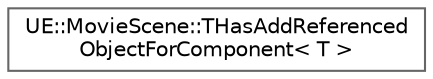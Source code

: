 digraph "Graphical Class Hierarchy"
{
 // INTERACTIVE_SVG=YES
 // LATEX_PDF_SIZE
  bgcolor="transparent";
  edge [fontname=Helvetica,fontsize=10,labelfontname=Helvetica,labelfontsize=10];
  node [fontname=Helvetica,fontsize=10,shape=box,height=0.2,width=0.4];
  rankdir="LR";
  Node0 [id="Node000000",label="UE::MovieScene::THasAddReferenced\lObjectForComponent\< T \>",height=0.2,width=0.4,color="grey40", fillcolor="white", style="filled",URL="$dd/dd9/structUE_1_1MovieScene_1_1THasAddReferencedObjectForComponent.html",tooltip=" "];
}

